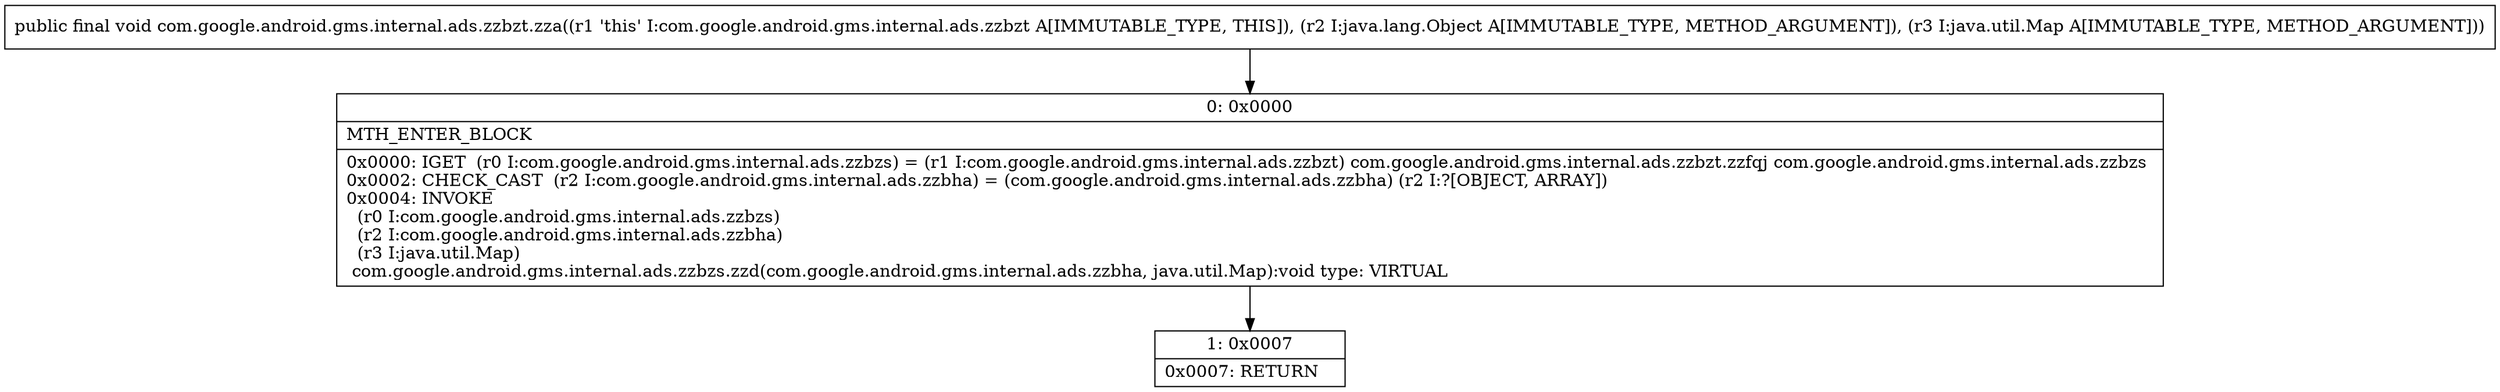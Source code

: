 digraph "CFG forcom.google.android.gms.internal.ads.zzbzt.zza(Ljava\/lang\/Object;Ljava\/util\/Map;)V" {
Node_0 [shape=record,label="{0\:\ 0x0000|MTH_ENTER_BLOCK\l|0x0000: IGET  (r0 I:com.google.android.gms.internal.ads.zzbzs) = (r1 I:com.google.android.gms.internal.ads.zzbzt) com.google.android.gms.internal.ads.zzbzt.zzfqj com.google.android.gms.internal.ads.zzbzs \l0x0002: CHECK_CAST  (r2 I:com.google.android.gms.internal.ads.zzbha) = (com.google.android.gms.internal.ads.zzbha) (r2 I:?[OBJECT, ARRAY]) \l0x0004: INVOKE  \l  (r0 I:com.google.android.gms.internal.ads.zzbzs)\l  (r2 I:com.google.android.gms.internal.ads.zzbha)\l  (r3 I:java.util.Map)\l com.google.android.gms.internal.ads.zzbzs.zzd(com.google.android.gms.internal.ads.zzbha, java.util.Map):void type: VIRTUAL \l}"];
Node_1 [shape=record,label="{1\:\ 0x0007|0x0007: RETURN   \l}"];
MethodNode[shape=record,label="{public final void com.google.android.gms.internal.ads.zzbzt.zza((r1 'this' I:com.google.android.gms.internal.ads.zzbzt A[IMMUTABLE_TYPE, THIS]), (r2 I:java.lang.Object A[IMMUTABLE_TYPE, METHOD_ARGUMENT]), (r3 I:java.util.Map A[IMMUTABLE_TYPE, METHOD_ARGUMENT])) }"];
MethodNode -> Node_0;
Node_0 -> Node_1;
}

